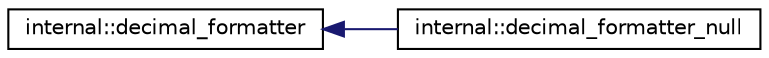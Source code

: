 digraph "Graphical Class Hierarchy"
{
  edge [fontname="Helvetica",fontsize="10",labelfontname="Helvetica",labelfontsize="10"];
  node [fontname="Helvetica",fontsize="10",shape=record];
  rankdir="LR";
  Node1 [label="internal::decimal_formatter",height=0.2,width=0.4,color="black", fillcolor="white", style="filled",URL="$classinternal_1_1decimal__formatter.html"];
  Node1 -> Node2 [dir="back",color="midnightblue",fontsize="10",style="solid",fontname="Helvetica"];
  Node2 [label="internal::decimal_formatter_null",height=0.2,width=0.4,color="black", fillcolor="white", style="filled",URL="$classinternal_1_1decimal__formatter__null.html"];
}
